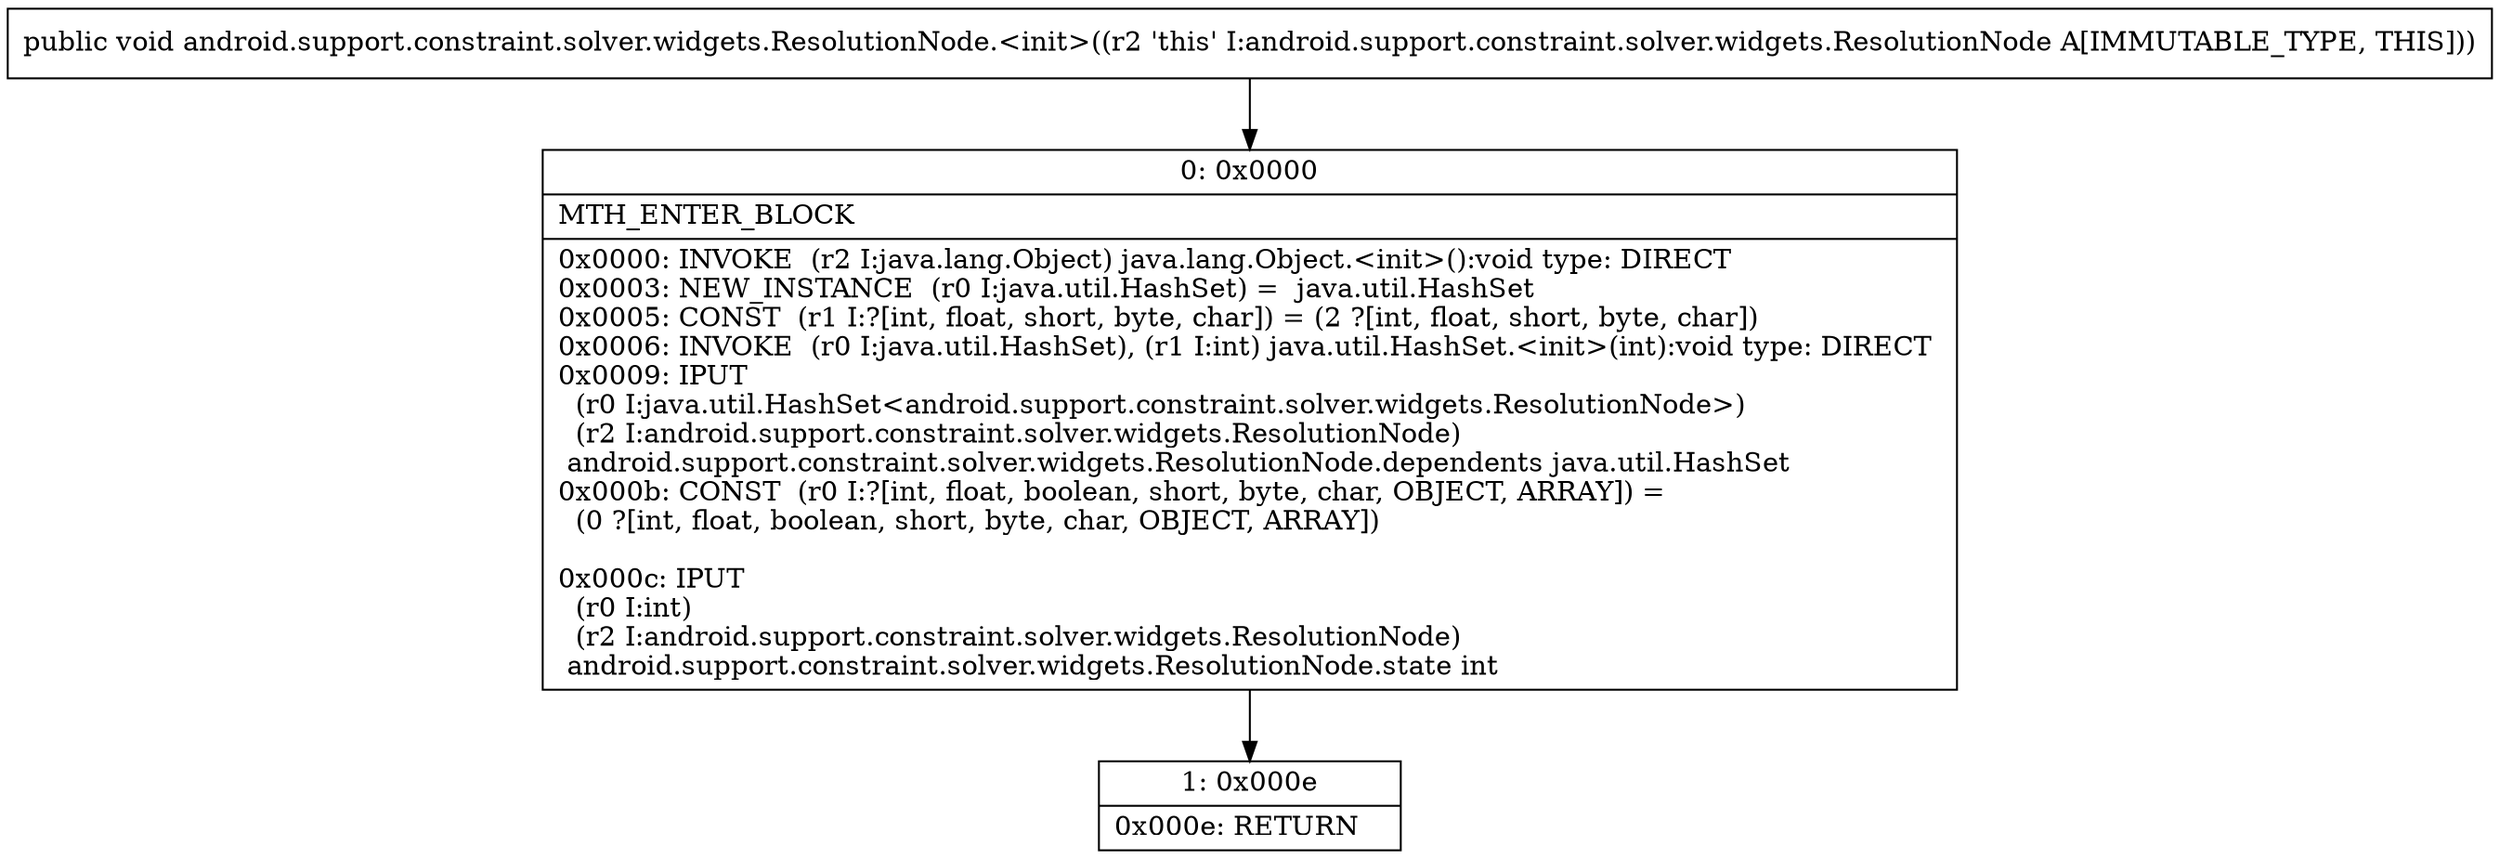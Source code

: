 digraph "CFG forandroid.support.constraint.solver.widgets.ResolutionNode.\<init\>()V" {
Node_0 [shape=record,label="{0\:\ 0x0000|MTH_ENTER_BLOCK\l|0x0000: INVOKE  (r2 I:java.lang.Object) java.lang.Object.\<init\>():void type: DIRECT \l0x0003: NEW_INSTANCE  (r0 I:java.util.HashSet) =  java.util.HashSet \l0x0005: CONST  (r1 I:?[int, float, short, byte, char]) = (2 ?[int, float, short, byte, char]) \l0x0006: INVOKE  (r0 I:java.util.HashSet), (r1 I:int) java.util.HashSet.\<init\>(int):void type: DIRECT \l0x0009: IPUT  \l  (r0 I:java.util.HashSet\<android.support.constraint.solver.widgets.ResolutionNode\>)\l  (r2 I:android.support.constraint.solver.widgets.ResolutionNode)\l android.support.constraint.solver.widgets.ResolutionNode.dependents java.util.HashSet \l0x000b: CONST  (r0 I:?[int, float, boolean, short, byte, char, OBJECT, ARRAY]) = \l  (0 ?[int, float, boolean, short, byte, char, OBJECT, ARRAY])\l \l0x000c: IPUT  \l  (r0 I:int)\l  (r2 I:android.support.constraint.solver.widgets.ResolutionNode)\l android.support.constraint.solver.widgets.ResolutionNode.state int \l}"];
Node_1 [shape=record,label="{1\:\ 0x000e|0x000e: RETURN   \l}"];
MethodNode[shape=record,label="{public void android.support.constraint.solver.widgets.ResolutionNode.\<init\>((r2 'this' I:android.support.constraint.solver.widgets.ResolutionNode A[IMMUTABLE_TYPE, THIS])) }"];
MethodNode -> Node_0;
Node_0 -> Node_1;
}

